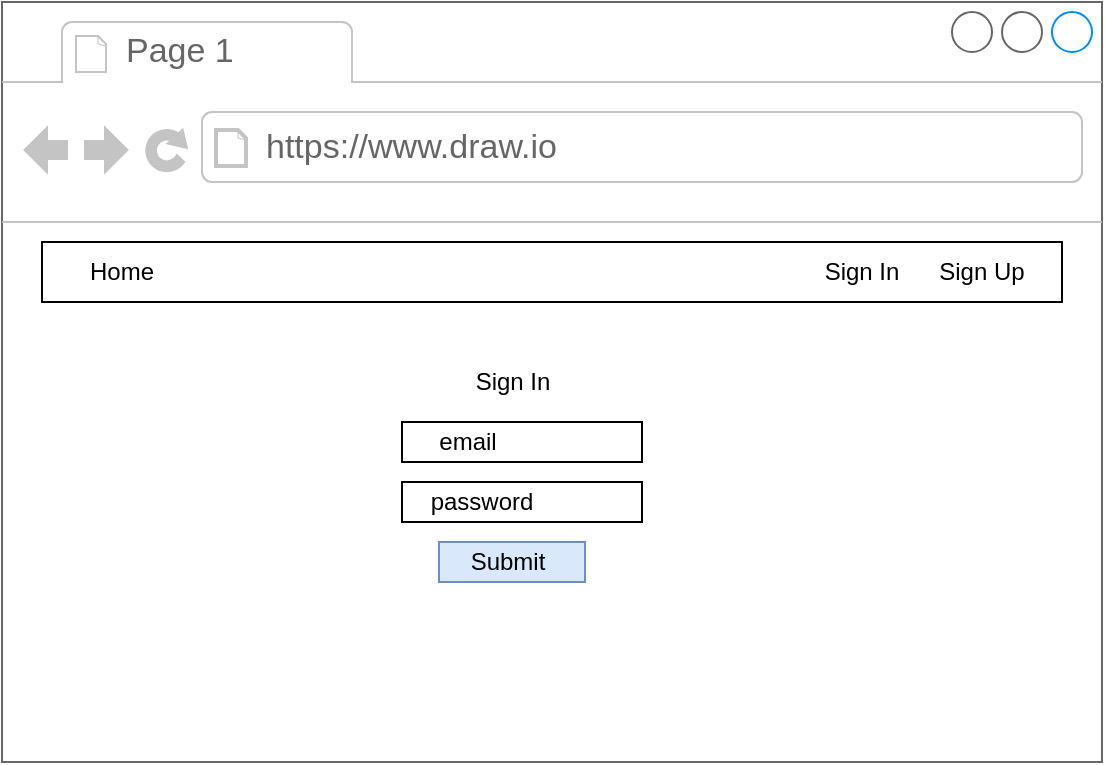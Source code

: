 <mxfile version="10.6.0"><diagram id="C58qZMnQw5hR_axMjIMM" name="Page-1"><mxGraphModel dx="740" dy="401" grid="1" gridSize="10" guides="1" tooltips="1" connect="1" arrows="1" fold="1" page="1" pageScale="1" pageWidth="850" pageHeight="1100" math="0" shadow="0"><root><mxCell id="0"/><mxCell id="1" parent="0"/><mxCell id="p9yEJpxvtISi8ks56hff-1" value="" style="strokeWidth=1;shadow=0;dashed=0;align=center;html=1;shape=mxgraph.mockup.containers.browserWindow;rSize=0;fillColor=#ffffff;strokeColor=#666666;strokeColor2=#008cff;strokeColor3=#c4c4c4;mainText=,;recursiveResize=0;" vertex="1" parent="1"><mxGeometry x="100" y="50" width="550" height="380" as="geometry"/></mxCell><mxCell id="p9yEJpxvtISi8ks56hff-2" value="Page 1" style="strokeWidth=1;shadow=0;dashed=0;align=center;html=1;shape=mxgraph.mockup.containers.anchor;fontSize=17;fontColor=#666666;align=left;" vertex="1" parent="p9yEJpxvtISi8ks56hff-1"><mxGeometry x="60" y="12" width="110" height="26" as="geometry"/></mxCell><mxCell id="p9yEJpxvtISi8ks56hff-3" value="https://www.draw.io" style="strokeWidth=1;shadow=0;dashed=0;align=center;html=1;shape=mxgraph.mockup.containers.anchor;rSize=0;fontSize=17;fontColor=#666666;align=left;" vertex="1" parent="p9yEJpxvtISi8ks56hff-1"><mxGeometry x="130" y="60" width="250" height="26" as="geometry"/></mxCell><mxCell id="p9yEJpxvtISi8ks56hff-4" value="" style="rounded=0;whiteSpace=wrap;html=1;" vertex="1" parent="p9yEJpxvtISi8ks56hff-1"><mxGeometry x="20" y="120" width="510" height="30" as="geometry"/></mxCell><mxCell id="p9yEJpxvtISi8ks56hff-5" value="Home" style="text;html=1;strokeColor=none;fillColor=none;align=center;verticalAlign=middle;whiteSpace=wrap;rounded=0;" vertex="1" parent="p9yEJpxvtISi8ks56hff-1"><mxGeometry x="30" y="125" width="60" height="20" as="geometry"/></mxCell><mxCell id="p9yEJpxvtISi8ks56hff-6" value="Sign Up" style="text;html=1;strokeColor=none;fillColor=none;align=center;verticalAlign=middle;whiteSpace=wrap;rounded=0;" vertex="1" parent="p9yEJpxvtISi8ks56hff-1"><mxGeometry x="460" y="125" width="60" height="20" as="geometry"/></mxCell><mxCell id="p9yEJpxvtISi8ks56hff-7" value="Sign In" style="text;html=1;strokeColor=none;fillColor=none;align=center;verticalAlign=middle;whiteSpace=wrap;rounded=0;" vertex="1" parent="p9yEJpxvtISi8ks56hff-1"><mxGeometry x="400" y="125" width="60" height="20" as="geometry"/></mxCell><mxCell id="p9yEJpxvtISi8ks56hff-13" value="" style="rounded=0;whiteSpace=wrap;html=1;" vertex="1" parent="p9yEJpxvtISi8ks56hff-1"><mxGeometry x="200" y="240" width="120" height="20" as="geometry"/></mxCell><mxCell id="p9yEJpxvtISi8ks56hff-14" value="Sign In" style="text;html=1;strokeColor=none;fillColor=none;align=center;verticalAlign=middle;whiteSpace=wrap;rounded=0;" vertex="1" parent="p9yEJpxvtISi8ks56hff-1"><mxGeometry x="232.5" y="180" width="45" height="20" as="geometry"/></mxCell><mxCell id="p9yEJpxvtISi8ks56hff-28" value="password" style="text;html=1;strokeColor=none;fillColor=none;align=center;verticalAlign=middle;whiteSpace=wrap;rounded=0;" vertex="1" parent="p9yEJpxvtISi8ks56hff-1"><mxGeometry x="220" y="240" width="40" height="20" as="geometry"/></mxCell><mxCell id="p9yEJpxvtISi8ks56hff-29" value="" style="rounded=0;whiteSpace=wrap;html=1;fillColor=#dae8fc;strokeColor=#6c8ebf;" vertex="1" parent="p9yEJpxvtISi8ks56hff-1"><mxGeometry x="218.5" y="270" width="73" height="20" as="geometry"/></mxCell><mxCell id="p9yEJpxvtISi8ks56hff-30" value="Submit" style="text;html=1;strokeColor=none;fillColor=none;align=center;verticalAlign=middle;whiteSpace=wrap;rounded=0;" vertex="1" parent="p9yEJpxvtISi8ks56hff-1"><mxGeometry x="232.5" y="270" width="40" height="20" as="geometry"/></mxCell><mxCell id="p9yEJpxvtISi8ks56hff-12" value="" style="rounded=0;whiteSpace=wrap;html=1;" vertex="1" parent="1"><mxGeometry x="300" y="260" width="120" height="20" as="geometry"/></mxCell><mxCell id="p9yEJpxvtISi8ks56hff-27" value="email" style="text;html=1;strokeColor=none;fillColor=none;align=center;verticalAlign=middle;whiteSpace=wrap;rounded=0;" vertex="1" parent="1"><mxGeometry x="312.5" y="260" width="40" height="20" as="geometry"/></mxCell></root></mxGraphModel></diagram></mxfile>